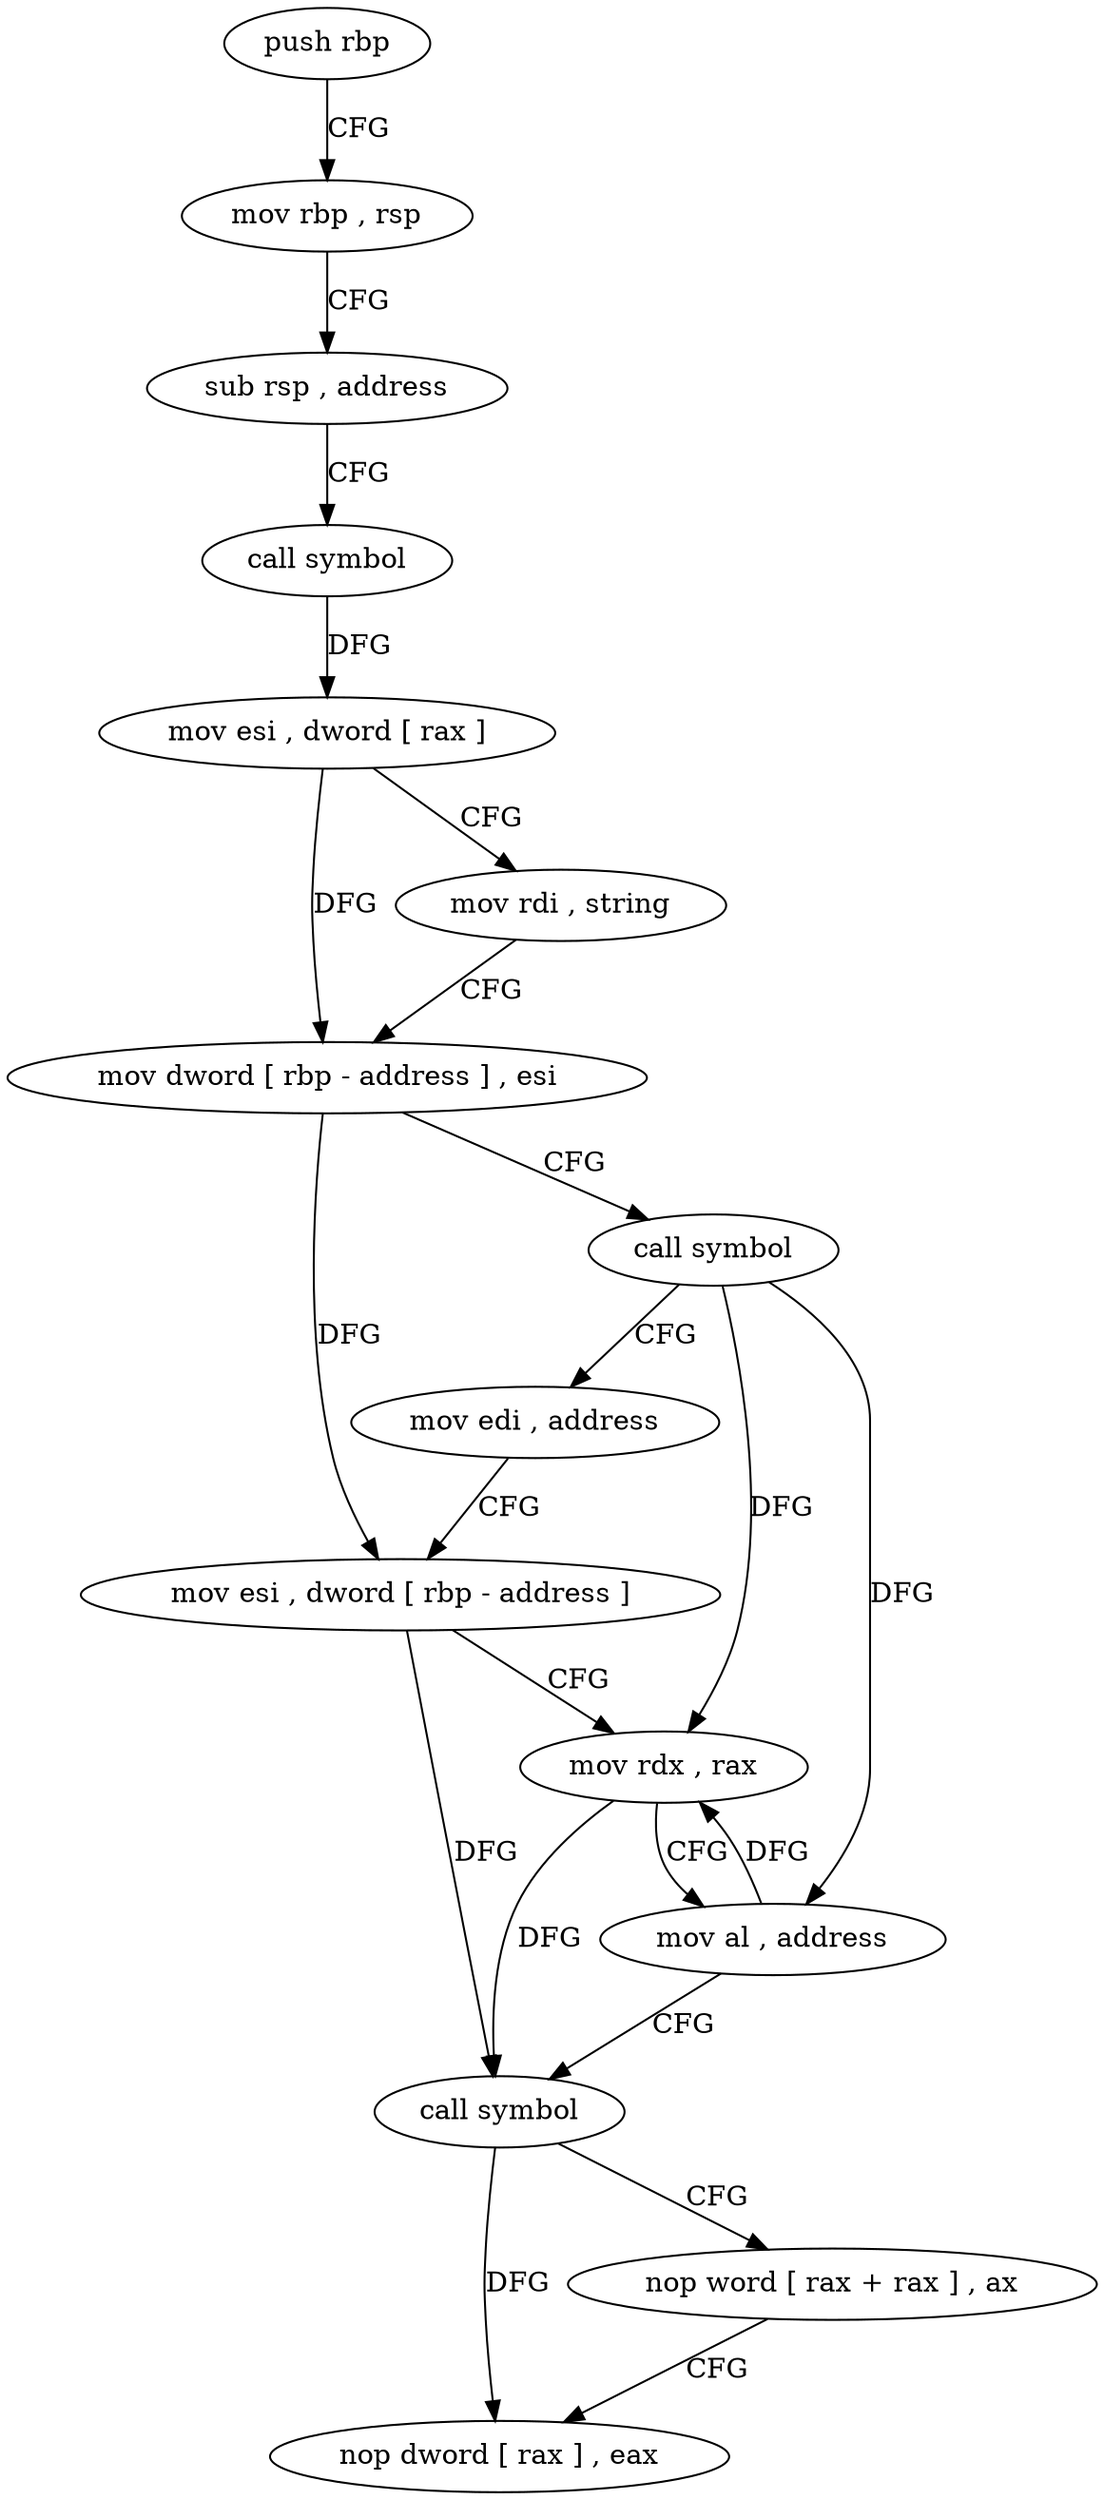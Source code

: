 digraph "func" {
"4201248" [label = "push rbp" ]
"4201249" [label = "mov rbp , rsp" ]
"4201252" [label = "sub rsp , address" ]
"4201256" [label = "call symbol" ]
"4201261" [label = "mov esi , dword [ rax ]" ]
"4201263" [label = "mov rdi , string" ]
"4201273" [label = "mov dword [ rbp - address ] , esi" ]
"4201276" [label = "call symbol" ]
"4201281" [label = "mov edi , address" ]
"4201286" [label = "mov esi , dword [ rbp - address ]" ]
"4201289" [label = "mov rdx , rax" ]
"4201292" [label = "mov al , address" ]
"4201294" [label = "call symbol" ]
"4201299" [label = "nop word [ rax + rax ] , ax" ]
"4201309" [label = "nop dword [ rax ] , eax" ]
"4201248" -> "4201249" [ label = "CFG" ]
"4201249" -> "4201252" [ label = "CFG" ]
"4201252" -> "4201256" [ label = "CFG" ]
"4201256" -> "4201261" [ label = "DFG" ]
"4201261" -> "4201263" [ label = "CFG" ]
"4201261" -> "4201273" [ label = "DFG" ]
"4201263" -> "4201273" [ label = "CFG" ]
"4201273" -> "4201276" [ label = "CFG" ]
"4201273" -> "4201286" [ label = "DFG" ]
"4201276" -> "4201281" [ label = "CFG" ]
"4201276" -> "4201289" [ label = "DFG" ]
"4201276" -> "4201292" [ label = "DFG" ]
"4201281" -> "4201286" [ label = "CFG" ]
"4201286" -> "4201289" [ label = "CFG" ]
"4201286" -> "4201294" [ label = "DFG" ]
"4201289" -> "4201292" [ label = "CFG" ]
"4201289" -> "4201294" [ label = "DFG" ]
"4201292" -> "4201294" [ label = "CFG" ]
"4201292" -> "4201289" [ label = "DFG" ]
"4201294" -> "4201299" [ label = "CFG" ]
"4201294" -> "4201309" [ label = "DFG" ]
"4201299" -> "4201309" [ label = "CFG" ]
}
